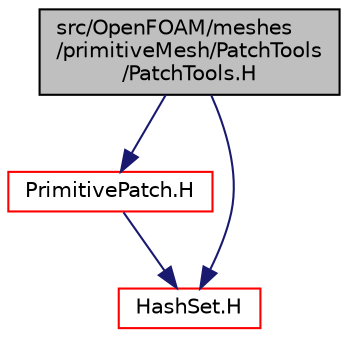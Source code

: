 digraph "src/OpenFOAM/meshes/primitiveMesh/PatchTools/PatchTools.H"
{
  bgcolor="transparent";
  edge [fontname="Helvetica",fontsize="10",labelfontname="Helvetica",labelfontsize="10"];
  node [fontname="Helvetica",fontsize="10",shape=record];
  Node1 [label="src/OpenFOAM/meshes\l/primitiveMesh/PatchTools\l/PatchTools.H",height=0.2,width=0.4,color="black", fillcolor="grey75", style="filled", fontcolor="black"];
  Node1 -> Node2 [color="midnightblue",fontsize="10",style="solid",fontname="Helvetica"];
  Node2 [label="PrimitivePatch.H",height=0.2,width=0.4,color="red",URL="$a08742.html"];
  Node2 -> Node3 [color="midnightblue",fontsize="10",style="solid",fontname="Helvetica"];
  Node3 [label="HashSet.H",height=0.2,width=0.4,color="red",URL="$a07573.html"];
  Node1 -> Node3 [color="midnightblue",fontsize="10",style="solid",fontname="Helvetica"];
}
